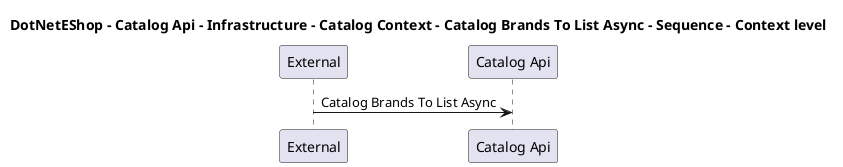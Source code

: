 @startuml

title DotNetEShop - Catalog Api - Infrastructure - Catalog Context - Catalog Brands To List Async - Sequence - Context level

participant "External" as C4InterFlow.SoftwareSystems.ExternalSystem
participant "Catalog Api" as DotNetEShop.SoftwareSystems.CatalogApi

C4InterFlow.SoftwareSystems.ExternalSystem -> DotNetEShop.SoftwareSystems.CatalogApi : Catalog Brands To List Async


@enduml
